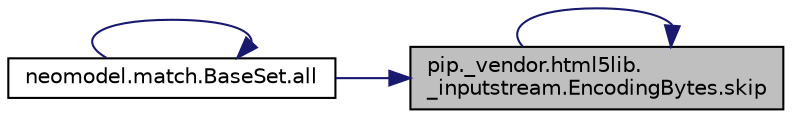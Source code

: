 digraph "pip._vendor.html5lib._inputstream.EncodingBytes.skip"
{
 // LATEX_PDF_SIZE
  edge [fontname="Helvetica",fontsize="10",labelfontname="Helvetica",labelfontsize="10"];
  node [fontname="Helvetica",fontsize="10",shape=record];
  rankdir="RL";
  Node1 [label="pip._vendor.html5lib.\l_inputstream.EncodingBytes.skip",height=0.2,width=0.4,color="black", fillcolor="grey75", style="filled", fontcolor="black",tooltip=" "];
  Node1 -> Node2 [dir="back",color="midnightblue",fontsize="10",style="solid",fontname="Helvetica"];
  Node2 [label="neomodel.match.BaseSet.all",height=0.2,width=0.4,color="black", fillcolor="white", style="filled",URL="$dd/d6c/classneomodel_1_1match_1_1_base_set.html#acd3cfcb9fae955100ae4024d90128fce",tooltip=" "];
  Node2 -> Node2 [dir="back",color="midnightblue",fontsize="10",style="solid",fontname="Helvetica"];
  Node1 -> Node1 [dir="back",color="midnightblue",fontsize="10",style="solid",fontname="Helvetica"];
}
